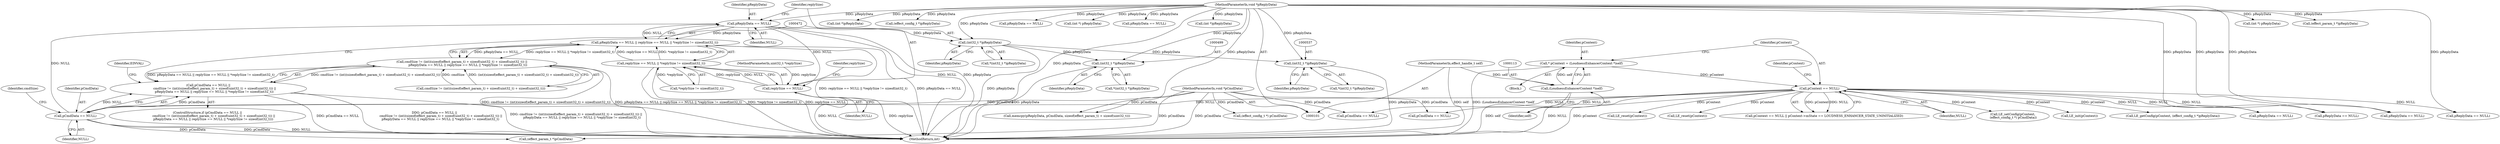 digraph "0_Android_aeea52da00d210587fb3ed895de3d5f2e0264c88_3@pointer" {
"1000453" [label="(Call,pReplyData == NULL)"];
"1000107" [label="(MethodParameterIn,void *pReplyData)"];
"1000436" [label="(Call,pCmdData == NULL)"];
"1000105" [label="(MethodParameterIn,void *pCmdData)"];
"1000118" [label="(Call,pContext == NULL)"];
"1000110" [label="(Call,* pContext = (LoudnessEnhancerContext *)self)"];
"1000112" [label="(Call,(LoudnessEnhancerContext *)self)"];
"1000102" [label="(MethodParameterIn,effect_handle_t self)"];
"1000452" [label="(Call,pReplyData == NULL || replySize == NULL || *replySize != sizeof(int32_t))"];
"1000439" [label="(Call,cmdSize != (int)(sizeof(effect_param_t) + sizeof(uint32_t) + sizeof(uint32_t)) ||\n            pReplyData == NULL || replySize == NULL || *replySize != sizeof(int32_t))"];
"1000435" [label="(Call,pCmdData == NULL ||\n             cmdSize != (int)(sizeof(effect_param_t) + sizeof(uint32_t) + sizeof(uint32_t)) ||\n            pReplyData == NULL || replySize == NULL || *replySize != sizeof(int32_t))"];
"1000457" [label="(Call,replySize == NULL)"];
"1000456" [label="(Call,replySize == NULL || *replySize != sizeof(int32_t))"];
"1000471" [label="(Call,(int32_t *)pReplyData)"];
"1000498" [label="(Call,(int32_t *)pReplyData)"];
"1000536" [label="(Call,(int32_t *)pReplyData)"];
"1000500" [label="(Identifier,pReplyData)"];
"1000344" [label="(Call,memcpy(pReplyData, pCmdData, sizeof(effect_param_t) + sizeof(uint32_t)))"];
"1000441" [label="(Identifier,cmdSize)"];
"1000114" [label="(Identifier,self)"];
"1000471" [label="(Call,(int32_t *)pReplyData)"];
"1000186" [label="(Call,(int *) pReplyData)"];
"1000266" [label="(Call,pReplyData == NULL)"];
"1000536" [label="(Call,(int32_t *)pReplyData)"];
"1000136" [label="(Call,pReplyData == NULL)"];
"1000530" [label="(Call,LE_reset(pContext))"];
"1000455" [label="(Identifier,NULL)"];
"1000217" [label="(Call,LE_reset(pContext))"];
"1000123" [label="(Identifier,pContext)"];
"1000355" [label="(Call,(effect_param_t *)pReplyData)"];
"1000117" [label="(Call,pContext == NULL || pContext->mState == LOUDNESS_ENHANCER_STATE_UNINITIALIZED)"];
"1000439" [label="(Call,cmdSize != (int)(sizeof(effect_param_t) + sizeof(uint32_t) + sizeof(uint32_t)) ||\n            pReplyData == NULL || replySize == NULL || *replySize != sizeof(int32_t))"];
"1000107" [label="(MethodParameterIn,void *pReplyData)"];
"1000454" [label="(Identifier,pReplyData)"];
"1000470" [label="(Call,*(int32_t *)pReplyData)"];
"1000478" [label="(Call,(effect_param_t *)pCmdData)"];
"1000555" [label="(MethodReturn,int)"];
"1000498" [label="(Call,(int32_t *)pReplyData)"];
"1000437" [label="(Identifier,pCmdData)"];
"1000120" [label="(Identifier,NULL)"];
"1000297" [label="(Call,(int *)pReplyData)"];
"1000306" [label="(Call,pCmdData == NULL)"];
"1000111" [label="(Identifier,pContext)"];
"1000212" [label="(Call,(effect_config_t *)pReplyData)"];
"1000191" [label="(Call,(effect_config_t *) pCmdData)"];
"1000189" [label="(Call,LE_setConfig(pContext,\n (effect_config_t *) pCmdData))"];
"1000535" [label="(Call,*(int32_t *)pReplyData)"];
"1000538" [label="(Identifier,pReplyData)"];
"1000198" [label="(Call,pReplyData == NULL)"];
"1000497" [label="(Call,*(int32_t *)pReplyData)"];
"1000112" [label="(Call,(LoudnessEnhancerContext *)self)"];
"1000159" [label="(Call,pCmdData == NULL)"];
"1000320" [label="(Call,pReplyData == NULL)"];
"1000110" [label="(Call,* pContext = (LoudnessEnhancerContext *)self)"];
"1000473" [label="(Identifier,pReplyData)"];
"1000458" [label="(Identifier,replySize)"];
"1000462" [label="(Identifier,replySize)"];
"1000150" [label="(Call,(int *) pReplyData)"];
"1000118" [label="(Call,pContext == NULL)"];
"1000436" [label="(Call,pCmdData == NULL)"];
"1000108" [label="(Block,)"];
"1000459" [label="(Identifier,NULL)"];
"1000460" [label="(Call,*replySize != sizeof(int32_t))"];
"1000440" [label="(Call,cmdSize != (int)(sizeof(effect_param_t) + sizeof(uint32_t) + sizeof(uint32_t)))"];
"1000468" [label="(Identifier,EINVAL)"];
"1000153" [label="(Call,LE_init(pContext))"];
"1000168" [label="(Call,pReplyData == NULL)"];
"1000435" [label="(Call,pCmdData == NULL ||\n             cmdSize != (int)(sizeof(effect_param_t) + sizeof(uint32_t) + sizeof(uint32_t)) ||\n            pReplyData == NULL || replySize == NULL || *replySize != sizeof(int32_t))"];
"1000119" [label="(Identifier,pContext)"];
"1000223" [label="(Call,pReplyData == NULL)"];
"1000434" [label="(ControlStructure,if (pCmdData == NULL ||\n             cmdSize != (int)(sizeof(effect_param_t) + sizeof(uint32_t) + sizeof(uint32_t)) ||\n            pReplyData == NULL || replySize == NULL || *replySize != sizeof(int32_t)))"];
"1000210" [label="(Call,LE_getConfig(pContext, (effect_config_t *)pReplyData))"];
"1000452" [label="(Call,pReplyData == NULL || replySize == NULL || *replySize != sizeof(int32_t))"];
"1000456" [label="(Call,replySize == NULL || *replySize != sizeof(int32_t))"];
"1000105" [label="(MethodParameterIn,void *pCmdData)"];
"1000438" [label="(Identifier,NULL)"];
"1000457" [label="(Call,replySize == NULL)"];
"1000453" [label="(Call,pReplyData == NULL)"];
"1000106" [label="(MethodParameterIn,uint32_t *replySize)"];
"1000102" [label="(MethodParameterIn,effect_handle_t self)"];
"1000258" [label="(Call,(int *)pReplyData)"];
"1000453" -> "1000452"  [label="AST: "];
"1000453" -> "1000455"  [label="CFG: "];
"1000454" -> "1000453"  [label="AST: "];
"1000455" -> "1000453"  [label="AST: "];
"1000458" -> "1000453"  [label="CFG: "];
"1000452" -> "1000453"  [label="CFG: "];
"1000453" -> "1000555"  [label="DDG: NULL"];
"1000453" -> "1000555"  [label="DDG: pReplyData"];
"1000453" -> "1000452"  [label="DDG: pReplyData"];
"1000453" -> "1000452"  [label="DDG: NULL"];
"1000107" -> "1000453"  [label="DDG: pReplyData"];
"1000436" -> "1000453"  [label="DDG: NULL"];
"1000453" -> "1000457"  [label="DDG: NULL"];
"1000453" -> "1000471"  [label="DDG: pReplyData"];
"1000107" -> "1000101"  [label="AST: "];
"1000107" -> "1000555"  [label="DDG: pReplyData"];
"1000107" -> "1000136"  [label="DDG: pReplyData"];
"1000107" -> "1000150"  [label="DDG: pReplyData"];
"1000107" -> "1000168"  [label="DDG: pReplyData"];
"1000107" -> "1000186"  [label="DDG: pReplyData"];
"1000107" -> "1000198"  [label="DDG: pReplyData"];
"1000107" -> "1000212"  [label="DDG: pReplyData"];
"1000107" -> "1000223"  [label="DDG: pReplyData"];
"1000107" -> "1000258"  [label="DDG: pReplyData"];
"1000107" -> "1000266"  [label="DDG: pReplyData"];
"1000107" -> "1000297"  [label="DDG: pReplyData"];
"1000107" -> "1000320"  [label="DDG: pReplyData"];
"1000107" -> "1000344"  [label="DDG: pReplyData"];
"1000107" -> "1000355"  [label="DDG: pReplyData"];
"1000107" -> "1000471"  [label="DDG: pReplyData"];
"1000107" -> "1000498"  [label="DDG: pReplyData"];
"1000107" -> "1000536"  [label="DDG: pReplyData"];
"1000436" -> "1000435"  [label="AST: "];
"1000436" -> "1000438"  [label="CFG: "];
"1000437" -> "1000436"  [label="AST: "];
"1000438" -> "1000436"  [label="AST: "];
"1000441" -> "1000436"  [label="CFG: "];
"1000435" -> "1000436"  [label="CFG: "];
"1000436" -> "1000555"  [label="DDG: pCmdData"];
"1000436" -> "1000555"  [label="DDG: NULL"];
"1000436" -> "1000435"  [label="DDG: pCmdData"];
"1000436" -> "1000435"  [label="DDG: NULL"];
"1000105" -> "1000436"  [label="DDG: pCmdData"];
"1000118" -> "1000436"  [label="DDG: NULL"];
"1000436" -> "1000478"  [label="DDG: pCmdData"];
"1000105" -> "1000101"  [label="AST: "];
"1000105" -> "1000555"  [label="DDG: pCmdData"];
"1000105" -> "1000159"  [label="DDG: pCmdData"];
"1000105" -> "1000191"  [label="DDG: pCmdData"];
"1000105" -> "1000306"  [label="DDG: pCmdData"];
"1000105" -> "1000344"  [label="DDG: pCmdData"];
"1000105" -> "1000478"  [label="DDG: pCmdData"];
"1000118" -> "1000117"  [label="AST: "];
"1000118" -> "1000120"  [label="CFG: "];
"1000119" -> "1000118"  [label="AST: "];
"1000120" -> "1000118"  [label="AST: "];
"1000123" -> "1000118"  [label="CFG: "];
"1000117" -> "1000118"  [label="CFG: "];
"1000118" -> "1000555"  [label="DDG: NULL"];
"1000118" -> "1000555"  [label="DDG: pContext"];
"1000118" -> "1000117"  [label="DDG: pContext"];
"1000118" -> "1000117"  [label="DDG: NULL"];
"1000110" -> "1000118"  [label="DDG: pContext"];
"1000118" -> "1000136"  [label="DDG: NULL"];
"1000118" -> "1000153"  [label="DDG: pContext"];
"1000118" -> "1000159"  [label="DDG: NULL"];
"1000118" -> "1000189"  [label="DDG: pContext"];
"1000118" -> "1000198"  [label="DDG: NULL"];
"1000118" -> "1000210"  [label="DDG: pContext"];
"1000118" -> "1000217"  [label="DDG: pContext"];
"1000118" -> "1000223"  [label="DDG: NULL"];
"1000118" -> "1000266"  [label="DDG: NULL"];
"1000118" -> "1000306"  [label="DDG: NULL"];
"1000118" -> "1000530"  [label="DDG: pContext"];
"1000110" -> "1000108"  [label="AST: "];
"1000110" -> "1000112"  [label="CFG: "];
"1000111" -> "1000110"  [label="AST: "];
"1000112" -> "1000110"  [label="AST: "];
"1000119" -> "1000110"  [label="CFG: "];
"1000110" -> "1000555"  [label="DDG: (LoudnessEnhancerContext *)self"];
"1000112" -> "1000110"  [label="DDG: self"];
"1000112" -> "1000114"  [label="CFG: "];
"1000113" -> "1000112"  [label="AST: "];
"1000114" -> "1000112"  [label="AST: "];
"1000112" -> "1000555"  [label="DDG: self"];
"1000102" -> "1000112"  [label="DDG: self"];
"1000102" -> "1000101"  [label="AST: "];
"1000102" -> "1000555"  [label="DDG: self"];
"1000452" -> "1000439"  [label="AST: "];
"1000452" -> "1000456"  [label="CFG: "];
"1000456" -> "1000452"  [label="AST: "];
"1000439" -> "1000452"  [label="CFG: "];
"1000452" -> "1000555"  [label="DDG: pReplyData == NULL"];
"1000452" -> "1000555"  [label="DDG: replySize == NULL || *replySize != sizeof(int32_t)"];
"1000452" -> "1000439"  [label="DDG: pReplyData == NULL"];
"1000452" -> "1000439"  [label="DDG: replySize == NULL || *replySize != sizeof(int32_t)"];
"1000456" -> "1000452"  [label="DDG: replySize == NULL"];
"1000456" -> "1000452"  [label="DDG: *replySize != sizeof(int32_t)"];
"1000439" -> "1000435"  [label="AST: "];
"1000439" -> "1000440"  [label="CFG: "];
"1000440" -> "1000439"  [label="AST: "];
"1000435" -> "1000439"  [label="CFG: "];
"1000439" -> "1000555"  [label="DDG: cmdSize != (int)(sizeof(effect_param_t) + sizeof(uint32_t) + sizeof(uint32_t))"];
"1000439" -> "1000555"  [label="DDG: pReplyData == NULL || replySize == NULL || *replySize != sizeof(int32_t)"];
"1000439" -> "1000435"  [label="DDG: cmdSize != (int)(sizeof(effect_param_t) + sizeof(uint32_t) + sizeof(uint32_t))"];
"1000439" -> "1000435"  [label="DDG: pReplyData == NULL || replySize == NULL || *replySize != sizeof(int32_t)"];
"1000440" -> "1000439"  [label="DDG: cmdSize"];
"1000440" -> "1000439"  [label="DDG: (int)(sizeof(effect_param_t) + sizeof(uint32_t) + sizeof(uint32_t))"];
"1000435" -> "1000434"  [label="AST: "];
"1000468" -> "1000435"  [label="CFG: "];
"1000472" -> "1000435"  [label="CFG: "];
"1000435" -> "1000555"  [label="DDG: pCmdData == NULL"];
"1000435" -> "1000555"  [label="DDG: pCmdData == NULL ||\n             cmdSize != (int)(sizeof(effect_param_t) + sizeof(uint32_t) + sizeof(uint32_t)) ||\n            pReplyData == NULL || replySize == NULL || *replySize != sizeof(int32_t)"];
"1000435" -> "1000555"  [label="DDG: cmdSize != (int)(sizeof(effect_param_t) + sizeof(uint32_t) + sizeof(uint32_t)) ||\n            pReplyData == NULL || replySize == NULL || *replySize != sizeof(int32_t)"];
"1000457" -> "1000456"  [label="AST: "];
"1000457" -> "1000459"  [label="CFG: "];
"1000458" -> "1000457"  [label="AST: "];
"1000459" -> "1000457"  [label="AST: "];
"1000462" -> "1000457"  [label="CFG: "];
"1000456" -> "1000457"  [label="CFG: "];
"1000457" -> "1000555"  [label="DDG: NULL"];
"1000457" -> "1000555"  [label="DDG: replySize"];
"1000457" -> "1000456"  [label="DDG: replySize"];
"1000457" -> "1000456"  [label="DDG: NULL"];
"1000106" -> "1000457"  [label="DDG: replySize"];
"1000456" -> "1000460"  [label="CFG: "];
"1000460" -> "1000456"  [label="AST: "];
"1000456" -> "1000555"  [label="DDG: *replySize != sizeof(int32_t)"];
"1000456" -> "1000555"  [label="DDG: replySize == NULL"];
"1000460" -> "1000456"  [label="DDG: *replySize"];
"1000471" -> "1000470"  [label="AST: "];
"1000471" -> "1000473"  [label="CFG: "];
"1000472" -> "1000471"  [label="AST: "];
"1000473" -> "1000471"  [label="AST: "];
"1000470" -> "1000471"  [label="CFG: "];
"1000471" -> "1000555"  [label="DDG: pReplyData"];
"1000471" -> "1000498"  [label="DDG: pReplyData"];
"1000471" -> "1000536"  [label="DDG: pReplyData"];
"1000498" -> "1000497"  [label="AST: "];
"1000498" -> "1000500"  [label="CFG: "];
"1000499" -> "1000498"  [label="AST: "];
"1000500" -> "1000498"  [label="AST: "];
"1000497" -> "1000498"  [label="CFG: "];
"1000498" -> "1000555"  [label="DDG: pReplyData"];
"1000536" -> "1000535"  [label="AST: "];
"1000536" -> "1000538"  [label="CFG: "];
"1000537" -> "1000536"  [label="AST: "];
"1000538" -> "1000536"  [label="AST: "];
"1000535" -> "1000536"  [label="CFG: "];
"1000536" -> "1000555"  [label="DDG: pReplyData"];
}
